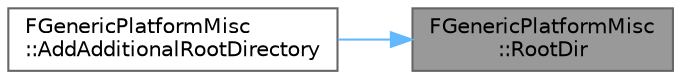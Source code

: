 digraph "FGenericPlatformMisc::RootDir"
{
 // INTERACTIVE_SVG=YES
 // LATEX_PDF_SIZE
  bgcolor="transparent";
  edge [fontname=Helvetica,fontsize=10,labelfontname=Helvetica,labelfontsize=10];
  node [fontname=Helvetica,fontsize=10,shape=box,height=0.2,width=0.4];
  rankdir="RL";
  Node1 [id="Node000001",label="FGenericPlatformMisc\l::RootDir",height=0.2,width=0.4,color="gray40", fillcolor="grey60", style="filled", fontcolor="black",tooltip="Get the application root directory."];
  Node1 -> Node2 [id="edge1_Node000001_Node000002",dir="back",color="steelblue1",style="solid",tooltip=" "];
  Node2 [id="Node000002",label="FGenericPlatformMisc\l::AddAdditionalRootDirectory",height=0.2,width=0.4,color="grey40", fillcolor="white", style="filled",URL="$d1/de8/structFGenericPlatformMisc.html#adacf527f97432138738176c6854f3c31",tooltip="add an additional root directory"];
}
